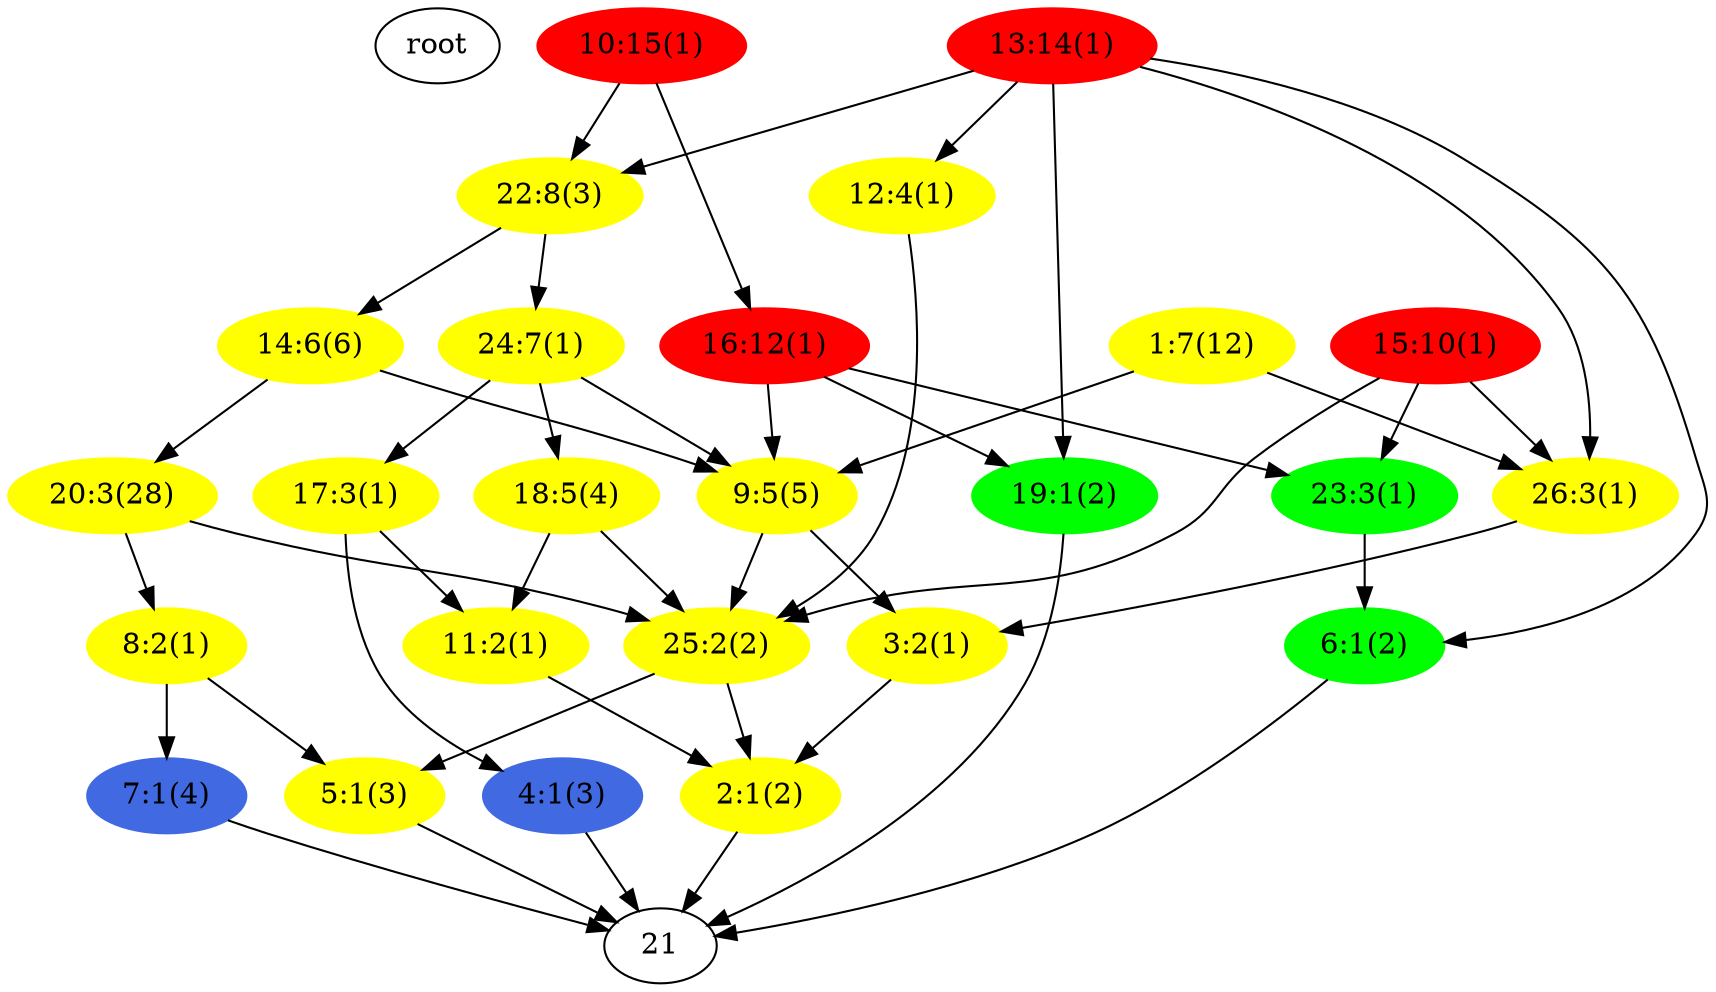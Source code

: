 digraph G {

27 [label=root]

1 [label = "1:7(12)"color=yellow style=filled]

2 [label = "2:1(2)"color=yellow style=filled]

3 [label = "3:2(1)"color=yellow style=filled]

4 [label = "4:1(3)"color=royalblue style=filled]

5 [label = "5:1(3)"color=yellow style=filled]

6 [label = "6:1(2)"color=green style=filled]

7 [label = "7:1(4)"color=royalblue style=filled]

8 [label = "8:2(1)"color=yellow style=filled]

9 [label = "9:5(5)"color=yellow style=filled]

10 [label = "10:15(1)"color=red style=filled]

11 [label = "11:2(1)"color=yellow style=filled]

12 [label = "12:4(1)"color=yellow style=filled]

13 [label = "13:14(1)"color=red style=filled]

14 [label = "14:6(6)"color=yellow style=filled]

15 [label = "15:10(1)"color=red style=filled]

16 [label = "16:12(1)"color=red style=filled]

17 [label = "17:3(1)"color=yellow style=filled]

18 [label = "18:5(4)"color=yellow style=filled]

19 [label = "19:1(2)"color=green style=filled]

20 [label = "20:3(28)"color=yellow style=filled]

22 [label = "22:8(3)"color=yellow style=filled]

23 [label = "23:3(1)"color=green style=filled]

24 [label = "24:7(1)"color=yellow style=filled]

25 [label = "25:2(2)"color=yellow style=filled]

26 [label = "26:3(1)"color=yellow style=filled]

1 -> 9
1 -> 26

2 -> 21

3 -> 2

4 -> 21

5 -> 21

6 -> 21

7 -> 21

8 -> 5
8 -> 7

9 -> 3
9 -> 25

10 -> 16
10 -> 22

11 -> 2

12 -> 25

13 -> 6
13 -> 12
13 -> 19
13 -> 22
13 -> 26

14 -> 9
14 -> 20

15 -> 23
15 -> 25
15 -> 26

16 -> 9
16 -> 19
16 -> 23

17 -> 4
17 -> 11

18 -> 11
18 -> 25

19 -> 21

20 -> 8
20 -> 25


22 -> 14
22 -> 24

23 -> 6

24 -> 9
24 -> 17
24 -> 18

25 -> 2
25 -> 5

26 -> 3

}